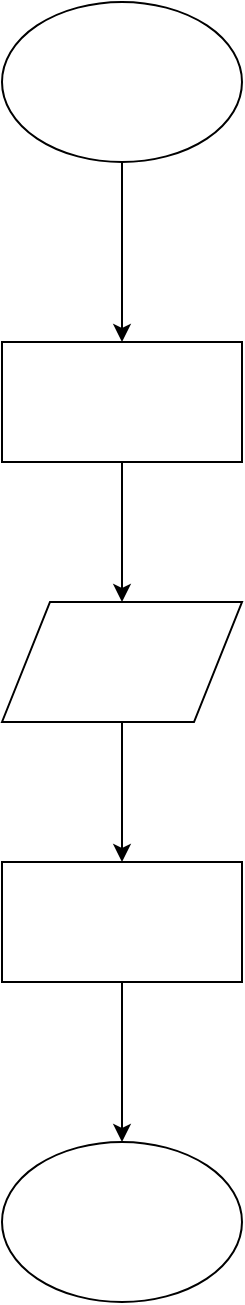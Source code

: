 <mxfile version="10.4.9" type="github"><diagram id="FwLPgAF8SbbgzUqyDnSK" name="Page-1"><mxGraphModel dx="1394" dy="715" grid="1" gridSize="10" guides="1" tooltips="1" connect="1" arrows="1" fold="1" page="1" pageScale="1" pageWidth="850" pageHeight="1100" math="0" shadow="0"><root><mxCell id="0"/><mxCell id="1" parent="0"/><mxCell id="_lxvRBltHwLEZ4qU3Nlr-3" style="edgeStyle=orthogonalEdgeStyle;rounded=0;orthogonalLoop=1;jettySize=auto;html=1;entryX=0.5;entryY=0;entryDx=0;entryDy=0;" edge="1" parent="1" source="_lxvRBltHwLEZ4qU3Nlr-1" target="_lxvRBltHwLEZ4qU3Nlr-2"><mxGeometry relative="1" as="geometry"/></mxCell><mxCell id="_lxvRBltHwLEZ4qU3Nlr-1" value="" style="ellipse;whiteSpace=wrap;html=1;" vertex="1" parent="1"><mxGeometry x="160" y="30" width="120" height="80" as="geometry"/></mxCell><mxCell id="_lxvRBltHwLEZ4qU3Nlr-5" style="edgeStyle=orthogonalEdgeStyle;rounded=0;orthogonalLoop=1;jettySize=auto;html=1;" edge="1" parent="1" source="_lxvRBltHwLEZ4qU3Nlr-2" target="_lxvRBltHwLEZ4qU3Nlr-4"><mxGeometry relative="1" as="geometry"/></mxCell><mxCell id="_lxvRBltHwLEZ4qU3Nlr-2" value="" style="rounded=0;whiteSpace=wrap;html=1;" vertex="1" parent="1"><mxGeometry x="160" y="200" width="120" height="60" as="geometry"/></mxCell><mxCell id="_lxvRBltHwLEZ4qU3Nlr-8" value="" style="edgeStyle=orthogonalEdgeStyle;rounded=0;orthogonalLoop=1;jettySize=auto;html=1;" edge="1" parent="1" source="_lxvRBltHwLEZ4qU3Nlr-4" target="_lxvRBltHwLEZ4qU3Nlr-6"><mxGeometry relative="1" as="geometry"/></mxCell><mxCell id="_lxvRBltHwLEZ4qU3Nlr-4" value="" style="shape=parallelogram;perimeter=parallelogramPerimeter;whiteSpace=wrap;html=1;" vertex="1" parent="1"><mxGeometry x="160" y="330" width="120" height="60" as="geometry"/></mxCell><mxCell id="_lxvRBltHwLEZ4qU3Nlr-9" value="" style="edgeStyle=orthogonalEdgeStyle;rounded=0;orthogonalLoop=1;jettySize=auto;html=1;" edge="1" parent="1" source="_lxvRBltHwLEZ4qU3Nlr-6" target="_lxvRBltHwLEZ4qU3Nlr-7"><mxGeometry relative="1" as="geometry"/></mxCell><mxCell id="_lxvRBltHwLEZ4qU3Nlr-6" value="" style="rounded=0;whiteSpace=wrap;html=1;" vertex="1" parent="1"><mxGeometry x="160" y="460" width="120" height="60" as="geometry"/></mxCell><mxCell id="_lxvRBltHwLEZ4qU3Nlr-7" value="" style="ellipse;whiteSpace=wrap;html=1;" vertex="1" parent="1"><mxGeometry x="160" y="600" width="120" height="80" as="geometry"/></mxCell></root></mxGraphModel></diagram></mxfile>